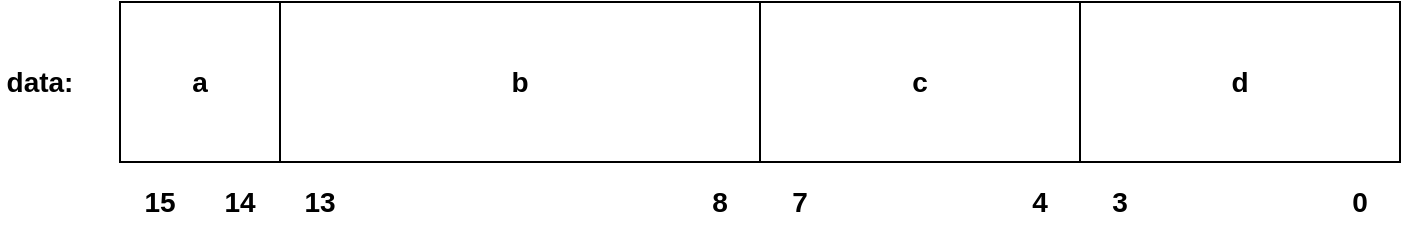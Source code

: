 <mxfile version="14.5.1" type="device"><diagram id="kRVmyKsI8_9SCYPtruXO" name="第 1 页"><mxGraphModel dx="1106" dy="852" grid="1" gridSize="10" guides="1" tooltips="1" connect="1" arrows="1" fold="1" page="1" pageScale="1" pageWidth="827" pageHeight="1169" math="0" shadow="0"><root><mxCell id="0"/><mxCell id="1" parent="0"/><mxCell id="TklUTjQP_TJ-0eQlgKS1-18" value="&lt;span style=&quot;font-size: 14px&quot;&gt;&lt;b&gt;a&lt;/b&gt;&lt;/span&gt;" style="rounded=0;whiteSpace=wrap;html=1;" vertex="1" parent="1"><mxGeometry x="80" y="40" width="80" height="80" as="geometry"/></mxCell><mxCell id="TklUTjQP_TJ-0eQlgKS1-19" value="&lt;b&gt;&lt;font style=&quot;font-size: 14px&quot;&gt;b&lt;/font&gt;&lt;/b&gt;" style="rounded=0;whiteSpace=wrap;html=1;" vertex="1" parent="1"><mxGeometry x="160" y="40" width="240" height="80" as="geometry"/></mxCell><mxCell id="TklUTjQP_TJ-0eQlgKS1-20" value="&lt;font style=&quot;font-size: 14px&quot;&gt;&lt;b&gt;c&lt;/b&gt;&lt;/font&gt;" style="rounded=0;whiteSpace=wrap;html=1;" vertex="1" parent="1"><mxGeometry x="400" y="40" width="160" height="80" as="geometry"/></mxCell><mxCell id="TklUTjQP_TJ-0eQlgKS1-21" value="&lt;font style=&quot;font-size: 14px&quot;&gt;&lt;b&gt;d&lt;/b&gt;&lt;/font&gt;" style="rounded=0;whiteSpace=wrap;html=1;" vertex="1" parent="1"><mxGeometry x="560" y="40" width="160" height="80" as="geometry"/></mxCell><mxCell id="TklUTjQP_TJ-0eQlgKS1-29" value="&lt;font style=&quot;font-size: 14px&quot;&gt;&lt;b&gt;15&lt;/b&gt;&lt;/font&gt;" style="text;html=1;strokeColor=none;fillColor=none;align=center;verticalAlign=middle;whiteSpace=wrap;rounded=0;" vertex="1" parent="1"><mxGeometry x="80" y="120" width="40" height="40" as="geometry"/></mxCell><mxCell id="TklUTjQP_TJ-0eQlgKS1-30" value="&lt;font style=&quot;font-size: 14px&quot;&gt;&lt;b&gt;14&lt;/b&gt;&lt;/font&gt;" style="text;html=1;strokeColor=none;fillColor=none;align=center;verticalAlign=middle;whiteSpace=wrap;rounded=0;" vertex="1" parent="1"><mxGeometry x="120" y="120" width="40" height="40" as="geometry"/></mxCell><mxCell id="TklUTjQP_TJ-0eQlgKS1-31" value="&lt;font style=&quot;font-size: 14px&quot;&gt;&lt;b&gt;13&lt;br&gt;&lt;/b&gt;&lt;/font&gt;" style="text;html=1;strokeColor=none;fillColor=none;align=center;verticalAlign=middle;whiteSpace=wrap;rounded=0;" vertex="1" parent="1"><mxGeometry x="160" y="120" width="40" height="40" as="geometry"/></mxCell><mxCell id="TklUTjQP_TJ-0eQlgKS1-32" value="&lt;font style=&quot;font-size: 14px&quot;&gt;&lt;b&gt;8&lt;br&gt;&lt;/b&gt;&lt;/font&gt;" style="text;html=1;strokeColor=none;fillColor=none;align=center;verticalAlign=middle;whiteSpace=wrap;rounded=0;" vertex="1" parent="1"><mxGeometry x="360" y="120" width="40" height="40" as="geometry"/></mxCell><mxCell id="TklUTjQP_TJ-0eQlgKS1-33" value="&lt;font style=&quot;font-size: 14px&quot;&gt;&lt;b&gt;7&lt;br&gt;&lt;/b&gt;&lt;/font&gt;" style="text;html=1;strokeColor=none;fillColor=none;align=center;verticalAlign=middle;whiteSpace=wrap;rounded=0;" vertex="1" parent="1"><mxGeometry x="400" y="120" width="40" height="40" as="geometry"/></mxCell><mxCell id="TklUTjQP_TJ-0eQlgKS1-34" value="&lt;font style=&quot;font-size: 14px&quot;&gt;&lt;b&gt;4&lt;br&gt;&lt;/b&gt;&lt;/font&gt;" style="text;html=1;strokeColor=none;fillColor=none;align=center;verticalAlign=middle;whiteSpace=wrap;rounded=0;" vertex="1" parent="1"><mxGeometry x="520" y="120" width="40" height="40" as="geometry"/></mxCell><mxCell id="TklUTjQP_TJ-0eQlgKS1-35" value="&lt;font style=&quot;font-size: 14px&quot;&gt;&lt;b&gt;3&lt;br&gt;&lt;/b&gt;&lt;/font&gt;" style="text;html=1;strokeColor=none;fillColor=none;align=center;verticalAlign=middle;whiteSpace=wrap;rounded=0;" vertex="1" parent="1"><mxGeometry x="560" y="120" width="40" height="40" as="geometry"/></mxCell><mxCell id="TklUTjQP_TJ-0eQlgKS1-36" value="&lt;font style=&quot;font-size: 14px&quot;&gt;&lt;b&gt;0&lt;br&gt;&lt;/b&gt;&lt;/font&gt;" style="text;html=1;strokeColor=none;fillColor=none;align=center;verticalAlign=middle;whiteSpace=wrap;rounded=0;" vertex="1" parent="1"><mxGeometry x="680" y="120" width="40" height="40" as="geometry"/></mxCell><mxCell id="TklUTjQP_TJ-0eQlgKS1-37" value="&lt;b&gt;&lt;font style=&quot;font-size: 14px&quot;&gt;data:&lt;/font&gt;&lt;/b&gt;" style="text;html=1;strokeColor=none;fillColor=none;align=center;verticalAlign=middle;whiteSpace=wrap;rounded=0;" vertex="1" parent="1"><mxGeometry x="20" y="70" width="40" height="20" as="geometry"/></mxCell></root></mxGraphModel></diagram></mxfile>